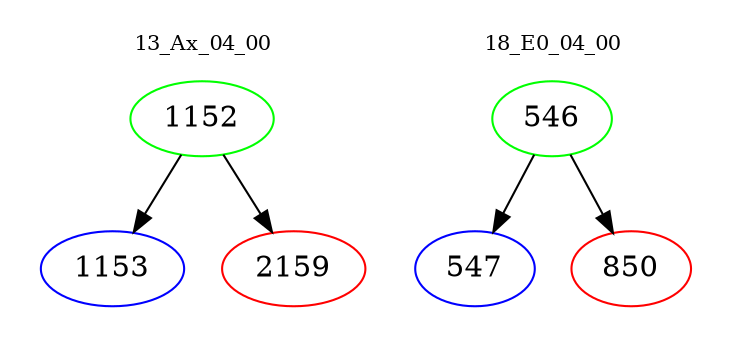 digraph{
subgraph cluster_0 {
color = white
label = "13_Ax_04_00";
fontsize=10;
T0_1152 [label="1152", color="green"]
T0_1152 -> T0_1153 [color="black"]
T0_1153 [label="1153", color="blue"]
T0_1152 -> T0_2159 [color="black"]
T0_2159 [label="2159", color="red"]
}
subgraph cluster_1 {
color = white
label = "18_E0_04_00";
fontsize=10;
T1_546 [label="546", color="green"]
T1_546 -> T1_547 [color="black"]
T1_547 [label="547", color="blue"]
T1_546 -> T1_850 [color="black"]
T1_850 [label="850", color="red"]
}
}

